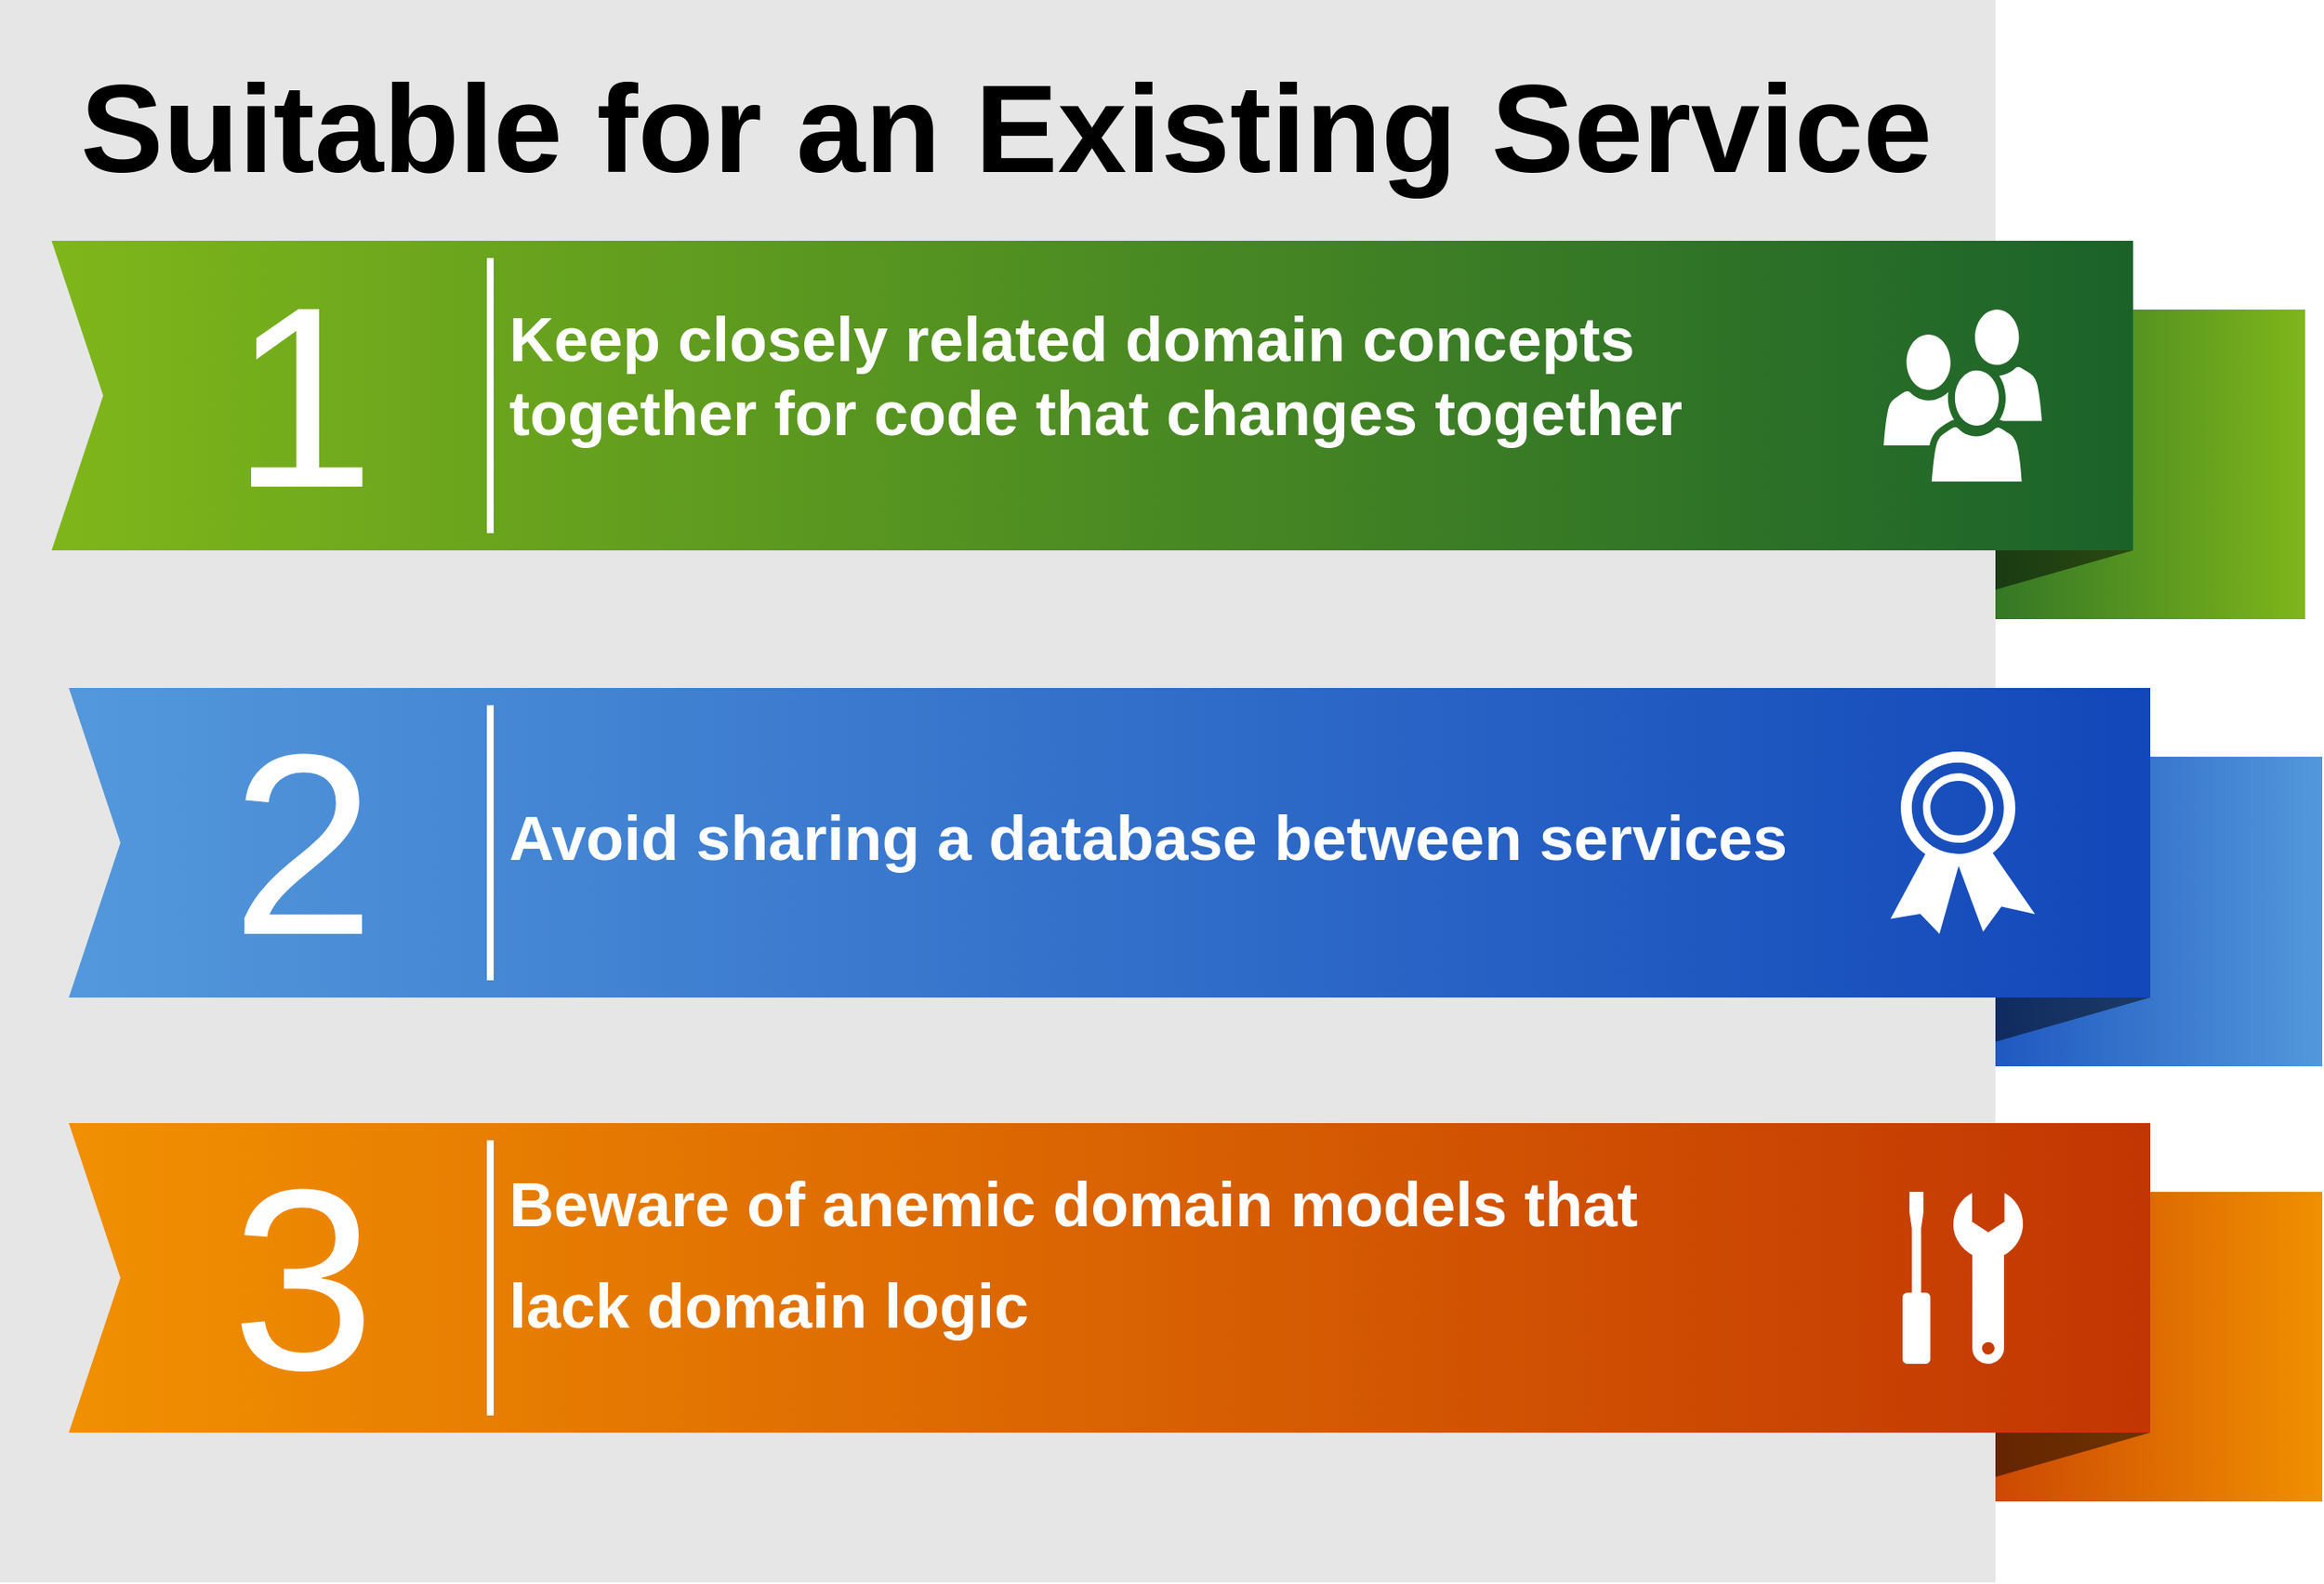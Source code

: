<mxfile version="22.0.6" type="github">
  <diagram name="Page-1" id="1622d65d-c77d-c4b6-e0e7-3c11208c8684">
    <mxGraphModel dx="2391" dy="1054" grid="1" gridSize="10" guides="1" tooltips="1" connect="1" arrows="1" fold="1" page="1" pageScale="1.5" pageWidth="1169" pageHeight="826" background="none" math="0" shadow="0">
      <root>
        <mxCell id="0" style=";html=1;" />
        <mxCell id="1" style=";html=1;" parent="0" />
        <mxCell id="869962fe87da545-3" value="" style="whiteSpace=wrap;html=1;rounded=0;shadow=0;dashed=0;strokeWidth=1;fontFamily=Tahoma;fontSize=10;fontColor=#FFFFFF;strokeColor=none;fillColor=#7FB61A;gradientColor=#1B622A;gradientDirection=west;" parent="1" vertex="1">
          <mxGeometry x="1360" y="210" width="240" height="180" as="geometry" />
        </mxCell>
        <mxCell id="869962fe87da545-4" value="" style="verticalLabelPosition=bottom;verticalAlign=top;html=1;strokeWidth=1;shape=mxgraph.basic.orthogonal_triangle;rounded=0;shadow=0;dashed=0;fontFamily=Tahoma;fontSize=10;fontColor=#FFFFFF;flipV=1;fillColor=#000000;strokeColor=none;opacity=50;" parent="1" vertex="1">
          <mxGeometry x="1360" y="350" width="140" height="40" as="geometry" />
        </mxCell>
        <mxCell id="869962fe87da545-6" value="" style="whiteSpace=wrap;html=1;rounded=0;shadow=0;dashed=0;strokeWidth=1;fontFamily=Tahoma;fontSize=10;fontColor=#FFFFFF;strokeColor=none;fillColor=#5398DB;gradientColor=#1247B9;gradientDirection=west;" parent="1" vertex="1">
          <mxGeometry x="1370" y="470" width="240" height="180" as="geometry" />
        </mxCell>
        <mxCell id="869962fe87da545-7" value="" style="verticalLabelPosition=bottom;verticalAlign=top;html=1;strokeWidth=1;shape=mxgraph.basic.orthogonal_triangle;rounded=0;shadow=0;dashed=0;fontFamily=Tahoma;fontSize=10;fontColor=#FFFFFF;flipV=1;fillColor=#000000;strokeColor=none;opacity=50;" parent="1" vertex="1">
          <mxGeometry x="1370" y="610" width="140" height="40" as="geometry" />
        </mxCell>
        <mxCell id="869962fe87da545-12" value="" style="whiteSpace=wrap;html=1;rounded=0;shadow=0;dashed=0;strokeWidth=1;fontFamily=Tahoma;fontSize=10;fontColor=#FFFFFF;strokeColor=none;fillColor=#F19001;gradientColor=#C23603;gradientDirection=west;" parent="1" vertex="1">
          <mxGeometry x="1370" y="723" width="240" height="180" as="geometry" />
        </mxCell>
        <mxCell id="869962fe87da545-13" value="" style="verticalLabelPosition=bottom;verticalAlign=top;html=1;strokeWidth=1;shape=mxgraph.basic.orthogonal_triangle;rounded=0;shadow=0;dashed=0;fontFamily=Tahoma;fontSize=10;fontColor=#FFFFFF;flipV=1;fillColor=#000000;strokeColor=none;opacity=50;" parent="1" vertex="1">
          <mxGeometry x="1370" y="863" width="140" height="40" as="geometry" />
        </mxCell>
        <mxCell id="869962fe87da545-5" value="" style="whiteSpace=wrap;html=1;rounded=0;shadow=0;dashed=0;strokeWidth=1;fillColor=#E6E6E6;fontFamily=Verdana;fontSize=70;strokeColor=none;verticalAlign=top;spacingTop=10;" parent="1" vertex="1">
          <mxGeometry x="260" y="30" width="1160" height="920" as="geometry" />
        </mxCell>
        <mxCell id="869962fe87da545-2" value="" style="html=1;shadow=0;dashed=0;align=center;verticalAlign=middle;shape=mxgraph.arrows2.arrow;dy=0;dx=0;notch=30;rounded=0;strokeColor=none;strokeWidth=1;fillColor=#7FB61A;fontFamily=Tahoma;fontSize=10;fontColor=#FFFFFF;gradientColor=#1B622A;gradientDirection=east;" parent="1" vertex="1">
          <mxGeometry x="290" y="170" width="1210" height="180" as="geometry" />
        </mxCell>
        <mxCell id="869962fe87da545-8" value="" style="html=1;shadow=0;dashed=0;align=center;verticalAlign=middle;shape=mxgraph.arrows2.arrow;dy=0;dx=0;notch=30;rounded=0;strokeColor=none;strokeWidth=1;fillColor=#5398DB;fontFamily=Tahoma;fontSize=10;fontColor=#FFFFFF;gradientColor=#1247B9;gradientDirection=east;" parent="1" vertex="1">
          <mxGeometry x="300" y="430" width="1210" height="180" as="geometry" />
        </mxCell>
        <mxCell id="869962fe87da545-14" value="" style="html=1;shadow=0;dashed=0;align=center;verticalAlign=middle;shape=mxgraph.arrows2.arrow;dy=0;dx=0;notch=30;rounded=0;strokeColor=none;strokeWidth=1;fillColor=#F19001;fontFamily=Tahoma;fontSize=10;fontColor=#FFFFFF;gradientColor=#C23603;gradientDirection=east;" parent="1" vertex="1">
          <mxGeometry x="300" y="683" width="1210" height="180" as="geometry" />
        </mxCell>
        <mxCell id="869962fe87da545-19" value="1" style="text;html=1;strokeColor=none;fillColor=none;align=right;verticalAlign=middle;whiteSpace=wrap;rounded=0;shadow=0;dashed=0;fontFamily=Helvetica;fontSize=150;fontColor=#FFFFFF;" parent="1" vertex="1">
          <mxGeometry x="320" y="170" width="160" height="180" as="geometry" />
        </mxCell>
        <mxCell id="869962fe87da545-20" value="2" style="text;html=1;strokeColor=none;fillColor=none;align=right;verticalAlign=middle;whiteSpace=wrap;rounded=0;shadow=0;dashed=0;fontFamily=Helvetica;fontSize=150;fontColor=#FFFFFF;" parent="1" vertex="1">
          <mxGeometry x="330" y="430" width="150" height="180" as="geometry" />
        </mxCell>
        <mxCell id="869962fe87da545-22" value="3" style="text;html=1;strokeColor=none;fillColor=none;align=right;verticalAlign=middle;whiteSpace=wrap;rounded=0;shadow=0;dashed=0;fontFamily=Helvetica;fontSize=150;fontColor=#FFFFFF;" parent="1" vertex="1">
          <mxGeometry x="330" y="683" width="150" height="180" as="geometry" />
        </mxCell>
        <mxCell id="869962fe87da545-24" value="" style="line;strokeWidth=4;direction=south;html=1;rounded=0;shadow=0;dashed=0;fillColor=none;gradientColor=#AD0002;fontFamily=Helvetica;fontSize=150;fontColor=#FFFFFF;align=right;strokeColor=#FFFFFF;" parent="1" vertex="1">
          <mxGeometry x="540" y="180" width="10" height="160" as="geometry" />
        </mxCell>
        <mxCell id="869962fe87da545-25" value="" style="line;strokeWidth=4;direction=south;html=1;rounded=0;shadow=0;dashed=0;fillColor=none;gradientColor=#AD0002;fontFamily=Helvetica;fontSize=150;fontColor=#FFFFFF;align=right;strokeColor=#FFFFFF;" parent="1" vertex="1">
          <mxGeometry x="540" y="440" width="10" height="160" as="geometry" />
        </mxCell>
        <mxCell id="869962fe87da545-27" value="" style="line;strokeWidth=4;direction=south;html=1;rounded=0;shadow=0;dashed=0;fillColor=none;gradientColor=#AD0002;fontFamily=Helvetica;fontSize=150;fontColor=#FFFFFF;align=right;strokeColor=#FFFFFF;" parent="1" vertex="1">
          <mxGeometry x="540" y="693" width="10" height="160" as="geometry" />
        </mxCell>
        <mxCell id="869962fe87da545-29" value="&lt;h1&gt;&lt;div&gt;&lt;font style=&quot;font-size: 36px;&quot;&gt;Keep closely related domain concepts together for code that changes together&lt;/font&gt;&lt;br&gt;&lt;/div&gt;&lt;/h1&gt;" style="text;html=1;strokeColor=none;fillColor=none;spacing=5;spacingTop=-20;whiteSpace=wrap;overflow=hidden;rounded=0;shadow=0;dashed=0;fontFamily=Helvetica;fontSize=12;fontColor=#FFFFFF;align=left;" parent="1" vertex="1">
          <mxGeometry x="551" y="200" width="789" height="130" as="geometry" />
        </mxCell>
        <mxCell id="869962fe87da545-30" value="&lt;h1&gt;&lt;font style=&quot;font-size: 36px;&quot;&gt;Avoid sharing a database between services&amp;nbsp;&lt;/font&gt;&lt;/h1&gt;" style="text;html=1;strokeColor=none;fillColor=none;spacing=5;spacingTop=-20;whiteSpace=wrap;overflow=hidden;rounded=0;shadow=0;dashed=0;fontFamily=Helvetica;fontSize=12;fontColor=#FFFFFF;align=left;" parent="1" vertex="1">
          <mxGeometry x="551" y="490" width="799" height="100" as="geometry" />
        </mxCell>
        <mxCell id="869962fe87da545-32" value="&lt;h1 style=&quot;border-color: var(--border-color);&quot;&gt;&lt;font style=&quot;border-color: var(--border-color); font-size: 36px;&quot;&gt;Beware of anemic domain models that&amp;nbsp;&lt;/font&gt;&lt;/h1&gt;&lt;h1 style=&quot;border-color: var(--border-color);&quot;&gt;&lt;font style=&quot;border-color: var(--border-color); font-size: 36px;&quot;&gt;lack domain logic&lt;/font&gt;&lt;/h1&gt;" style="text;html=1;strokeColor=none;fillColor=none;spacing=5;spacingTop=-20;whiteSpace=wrap;overflow=hidden;rounded=0;shadow=0;dashed=0;fontFamily=Helvetica;fontSize=12;fontColor=#FFFFFF;align=left;" parent="1" vertex="1">
          <mxGeometry x="551" y="703" width="809" height="140" as="geometry" />
        </mxCell>
        <mxCell id="869962fe87da545-34" value="" style="shadow=0;dashed=0;html=1;strokeColor=none;fillColor=#FFFFFF;labelPosition=center;verticalLabelPosition=bottom;verticalAlign=top;shape=mxgraph.office.users.users;rounded=0;fontFamily=Helvetica;fontSize=12;fontColor=#FFFFFF;align=left;" parent="1" vertex="1">
          <mxGeometry x="1355.0" y="210" width="92" height="100" as="geometry" />
        </mxCell>
        <mxCell id="869962fe87da545-35" value="" style="shadow=0;dashed=0;html=1;strokeColor=none;fillColor=#FFFFFF;labelPosition=center;verticalLabelPosition=bottom;verticalAlign=top;shape=mxgraph.office.security.token;rounded=0;fontFamily=Helvetica;fontSize=12;fontColor=#FFFFFF;align=left;" parent="1" vertex="1">
          <mxGeometry x="1359.0" y="467" width="84" height="106" as="geometry" />
        </mxCell>
        <mxCell id="869962fe87da545-37" value="" style="shadow=0;dashed=0;html=1;strokeColor=none;fillColor=#FFFFFF;labelPosition=center;verticalLabelPosition=bottom;verticalAlign=top;shape=mxgraph.office.concepts.maintenance;rounded=0;fontFamily=Helvetica;fontSize=12;fontColor=#FFFFFF;align=left;" parent="1" vertex="1">
          <mxGeometry x="1366" y="723" width="70" height="100" as="geometry" />
        </mxCell>
        <mxCell id="PIGm9d7rbLa2gnk7BdV_-1" value="&lt;p class=&quot;graf graf--p&quot;&gt;&lt;strong class=&quot;markup--strong markup--p-strong&quot;&gt;&lt;font style=&quot;font-size: 72px;&quot;&gt;Suitable for an Existing Service&lt;/font&gt;&lt;/strong&gt;&lt;/p&gt;" style="text;html=1;strokeColor=none;fillColor=none;align=center;verticalAlign=middle;whiteSpace=wrap;rounded=0;" parent="1" vertex="1">
          <mxGeometry x="295" y="70" width="1100" height="70" as="geometry" />
        </mxCell>
      </root>
    </mxGraphModel>
  </diagram>
</mxfile>
